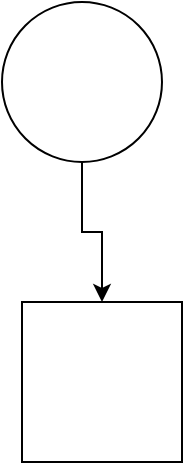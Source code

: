 <mxfile version="16.6.6" type="github"><diagram id="6Hd-4y1yII3hmUH2LFJT" name="Page-1"><mxGraphModel dx="549" dy="332" grid="1" gridSize="10" guides="1" tooltips="1" connect="1" arrows="1" fold="1" page="1" pageScale="1" pageWidth="827" pageHeight="1169" math="0" shadow="0"><root><mxCell id="0"/><mxCell id="1" parent="0"/><mxCell id="yub4edKZOkY1X-_CsToV-3" style="edgeStyle=orthogonalEdgeStyle;rounded=0;orthogonalLoop=1;jettySize=auto;html=1;exitX=0.5;exitY=1;exitDx=0;exitDy=0;" edge="1" parent="1" source="yub4edKZOkY1X-_CsToV-1" target="yub4edKZOkY1X-_CsToV-2"><mxGeometry relative="1" as="geometry"/></mxCell><mxCell id="yub4edKZOkY1X-_CsToV-1" value="" style="ellipse;whiteSpace=wrap;html=1;aspect=fixed;" vertex="1" parent="1"><mxGeometry x="300" y="80" width="80" height="80" as="geometry"/></mxCell><mxCell id="yub4edKZOkY1X-_CsToV-2" value="" style="whiteSpace=wrap;html=1;aspect=fixed;" vertex="1" parent="1"><mxGeometry x="310" y="230" width="80" height="80" as="geometry"/></mxCell></root></mxGraphModel></diagram></mxfile>